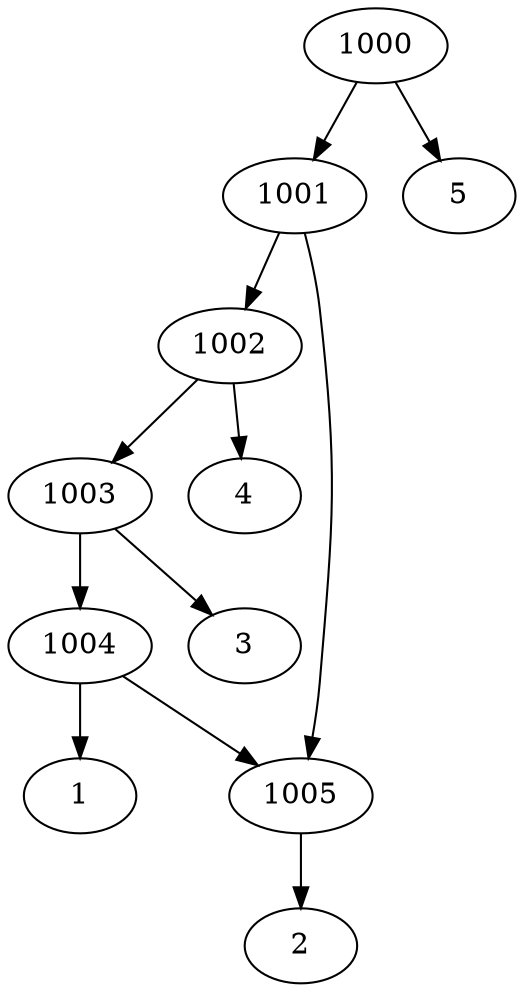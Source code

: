 strict digraph G1 {
1000 -> 1001
1000 -> 5
1001 -> 1002
1001 -> 1005
1002 -> 1003
1002 -> 4
1003 -> 1004
1003 -> 3
1004 -> 1005
1004 -> 1
1005 -> 2
1005 -> 2
}